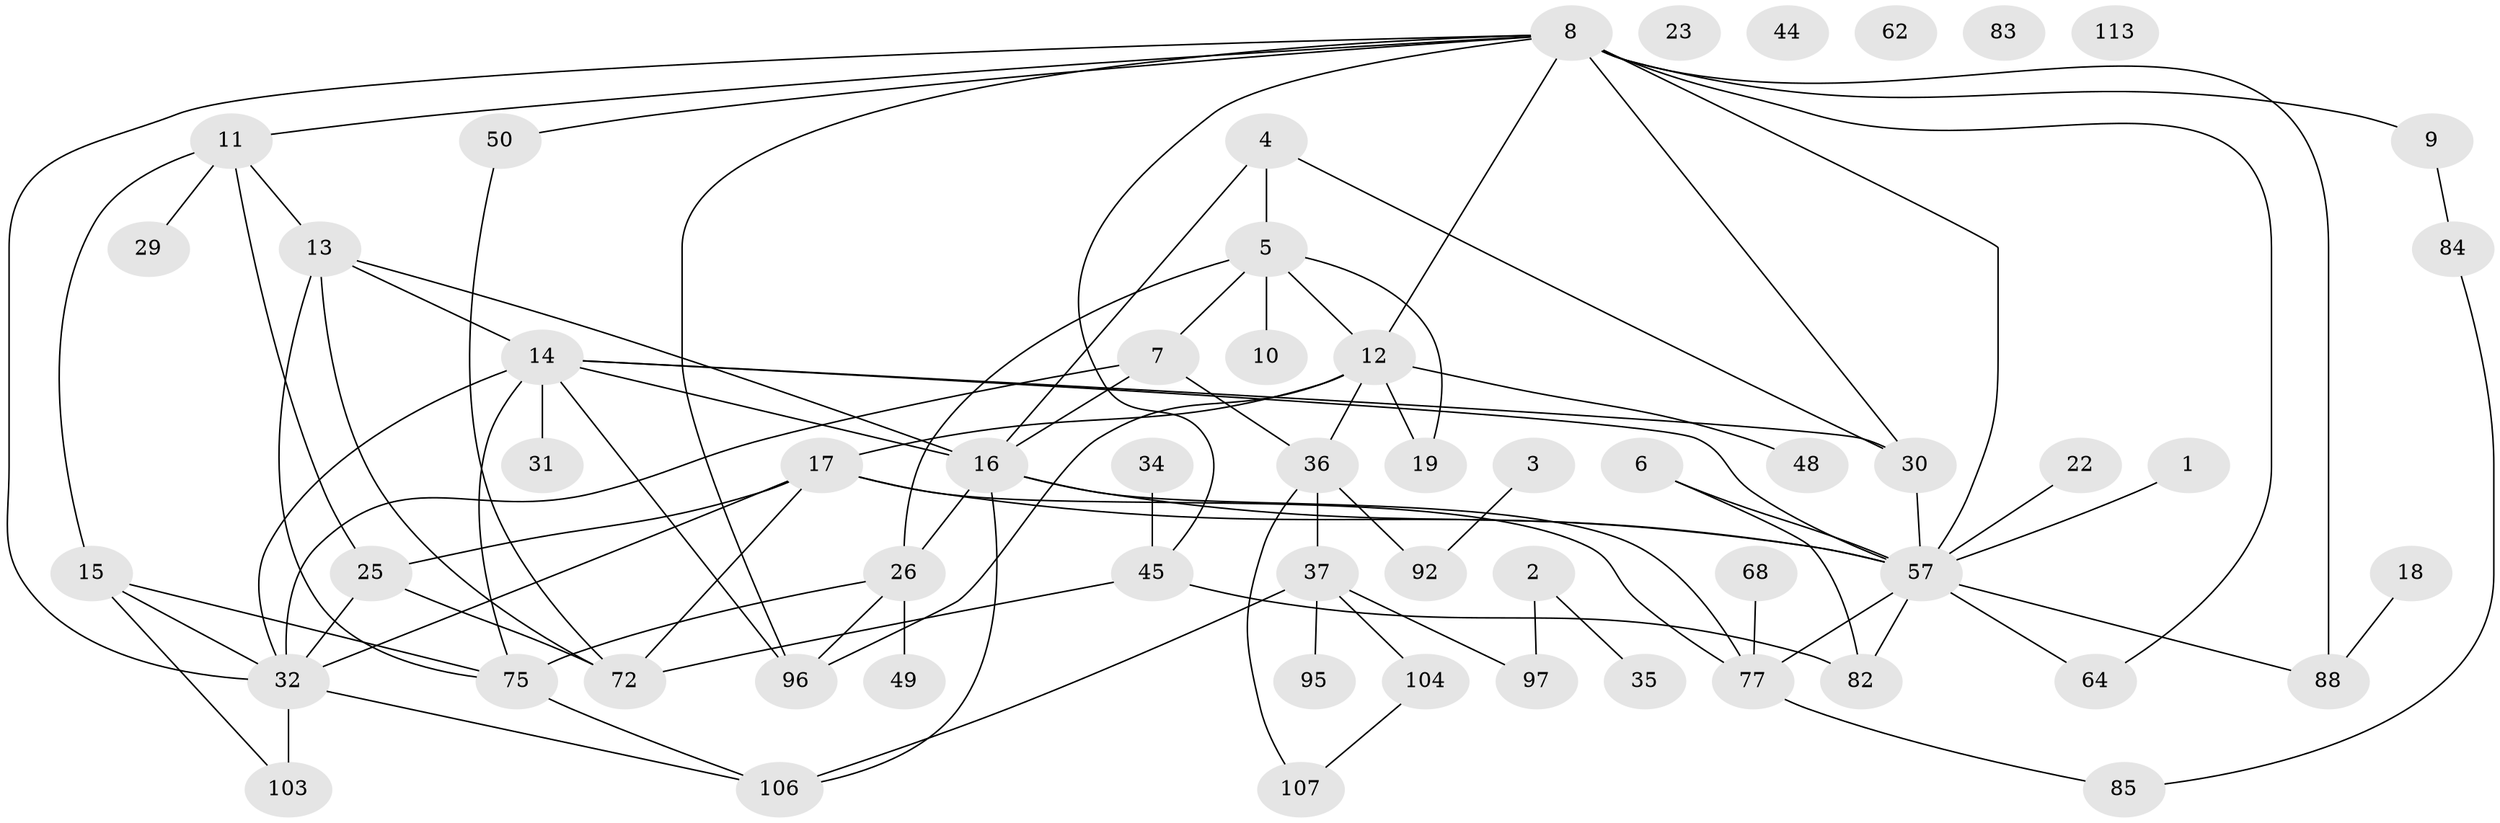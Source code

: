 // original degree distribution, {1: 0.21052631578947367, 2: 0.21052631578947367, 3: 0.23684210526315788, 4: 0.16666666666666666, 5: 0.10526315789473684, 0: 0.043859649122807015, 7: 0.008771929824561403, 6: 0.017543859649122806}
// Generated by graph-tools (version 1.1) at 2025/12/03/09/25 04:12:54]
// undirected, 57 vertices, 91 edges
graph export_dot {
graph [start="1"]
  node [color=gray90,style=filled];
  1;
  2 [super="+24"];
  3;
  4;
  5 [super="+51+71"];
  6 [super="+63"];
  7 [super="+69"];
  8 [super="+41+40"];
  9 [super="+56"];
  10 [super="+28"];
  11 [super="+21"];
  12 [super="+110+98+76"];
  13 [super="+46"];
  14 [super="+20"];
  15 [super="+90"];
  16 [super="+39+73+27"];
  17 [super="+54+105+52+61"];
  18;
  19;
  22;
  23;
  25 [super="+60"];
  26 [super="+109+67"];
  29;
  30 [super="+78"];
  31;
  32 [super="+47+33+111"];
  34 [super="+38"];
  35 [super="+79"];
  36 [super="+74+59"];
  37 [super="+80+55"];
  44;
  45;
  48;
  49;
  50;
  57 [super="+70+66+89"];
  62;
  64;
  68;
  72 [super="+91"];
  75;
  77 [super="+86"];
  82;
  83;
  84 [super="+102"];
  85;
  88;
  92;
  95;
  96 [super="+112"];
  97;
  103;
  104;
  106;
  107;
  113;
  1 -- 57;
  2 -- 97;
  2 -- 35;
  3 -- 92;
  4 -- 5;
  4 -- 16;
  4 -- 30;
  5 -- 7;
  5 -- 19;
  5 -- 10;
  5 -- 26;
  5 -- 12;
  6 -- 82;
  6 -- 57;
  7 -- 32 [weight=2];
  7 -- 36;
  7 -- 16;
  8 -- 96;
  8 -- 32;
  8 -- 64;
  8 -- 9;
  8 -- 12 [weight=2];
  8 -- 45;
  8 -- 50;
  8 -- 88;
  8 -- 30;
  8 -- 57;
  8 -- 11;
  9 -- 84;
  11 -- 13;
  11 -- 25;
  11 -- 29;
  11 -- 15;
  12 -- 17 [weight=2];
  12 -- 19;
  12 -- 48;
  12 -- 96;
  12 -- 36;
  13 -- 75;
  13 -- 14 [weight=2];
  13 -- 16;
  13 -- 72;
  14 -- 31;
  14 -- 96;
  14 -- 30;
  14 -- 75;
  14 -- 32;
  14 -- 16;
  14 -- 57;
  15 -- 75;
  15 -- 103;
  15 -- 32;
  16 -- 26;
  16 -- 57;
  16 -- 106;
  16 -- 77 [weight=2];
  17 -- 77;
  17 -- 57;
  17 -- 32;
  17 -- 72;
  17 -- 25;
  18 -- 88;
  22 -- 57;
  25 -- 72;
  25 -- 32;
  26 -- 75;
  26 -- 49;
  26 -- 96;
  30 -- 57;
  32 -- 103 [weight=2];
  32 -- 106;
  34 -- 45;
  36 -- 92;
  36 -- 37;
  36 -- 107;
  37 -- 97;
  37 -- 104;
  37 -- 106;
  37 -- 95;
  45 -- 82;
  45 -- 72;
  50 -- 72;
  57 -- 64;
  57 -- 82;
  57 -- 88;
  57 -- 77;
  68 -- 77;
  75 -- 106;
  77 -- 85;
  84 -- 85;
  104 -- 107;
}
